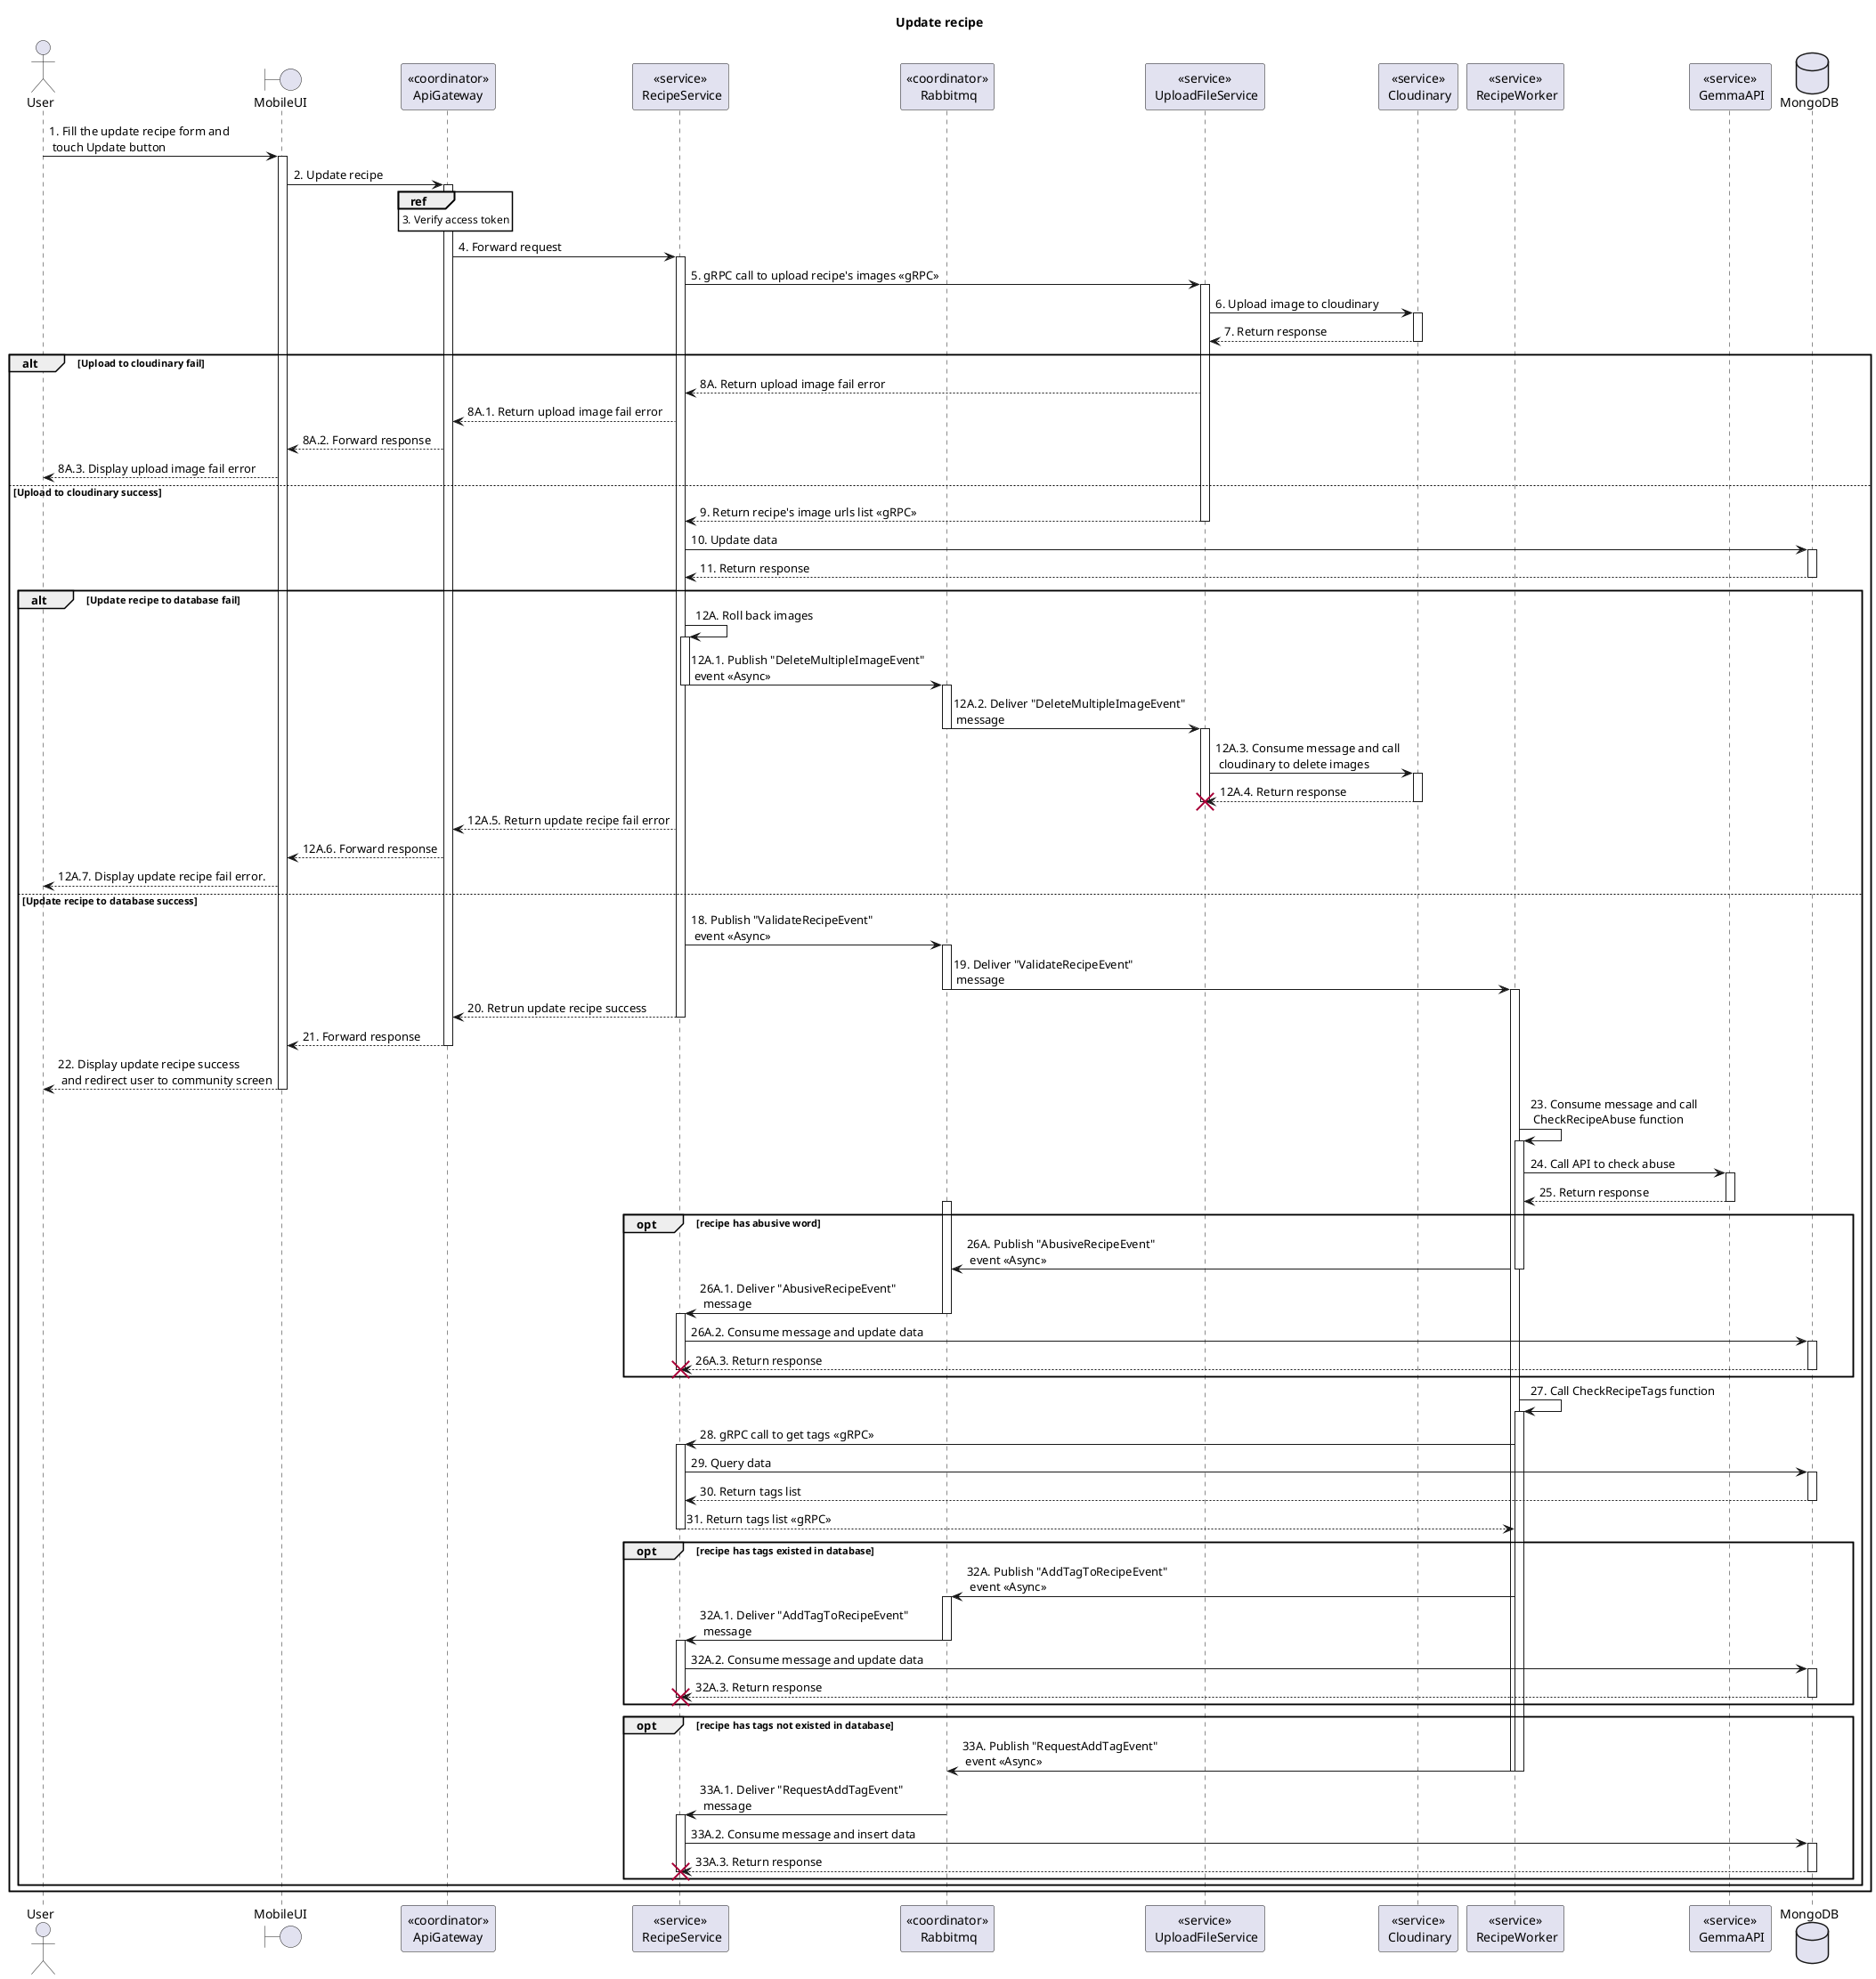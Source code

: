 @startuml Sequence
title "Update recipe"
' Style section
<style>
  sequenceDiagram {
    reference {
      BackGroundColor white
    }
}
</style>

actor User
boundary MobileUI 
participant "<<coordinator>>\nApiGateway" as ApiGateway
participant "<<service>>\n RecipeService" as RecipeService
participant "<<coordinator>>\n Rabbitmq" as Rabbitmq
participant "<<service>>\n UploadFileService" as UploadFileService
participant "<<service>>\n Cloudinary" as Cloudinary
participant "<<service>>\n RecipeWorker" as RecipeWorker
participant "<<service>>\n GemmaAPI" as GemmaAPI
database MongoDB

User -> MobileUI++: 1. Fill the update recipe form and \n touch Update button

MobileUI -> ApiGateway++: 2. Update recipe

ref over ApiGateway: 3. Verify access token

ApiGateway -> RecipeService++: 4. Forward request

RecipeService -> UploadFileService++: 5. gRPC call to upload recipe's images <<gRPC>>
UploadFileService -> Cloudinary++: 6. Upload image to cloudinary
UploadFileService <-- Cloudinary--: 7. Return response

alt Upload to cloudinary fail
    RecipeService <-- UploadFileService: 8A. Return upload image fail error
    ApiGateway <-- RecipeService: 8A.1. Return upload image fail error
    MobileUI <-- ApiGateway: 8A.2. Forward response
    User <-- MobileUI: 8A.3. Display upload image fail error
else Upload to cloudinary success 
    RecipeService <-- UploadFileService--: 9. Return recipe's image urls list <<gRPC>>
    RecipeService -> MongoDB++: 10. Update data
    RecipeService <-- MongoDB--: 11. Return response
    alt Update recipe to database fail
        RecipeService -> RecipeService: 12A. Roll back images
        activate RecipeService
        RecipeService -> Rabbitmq: 12A.1. Publish "DeleteMultipleImageEvent" \n event <<Async>>
        deactivate RecipeService
        activate Rabbitmq
        Rabbitmq -> UploadFileService: 12A.2. Deliver "DeleteMultipleImageEvent"\n message
        deactivate Rabbitmq
        activate UploadFileService
        UploadFileService -> Cloudinary++: 12A.3. Consume message and call \n cloudinary to delete images
        UploadFileService <-- Cloudinary--: 12A.4. Return response
        destroy UploadFileService
        deactivate UploadFileService
        ApiGateway <-- RecipeService: 12A.5. Return update recipe fail error
        MobileUI <-- ApiGateway: 12A.6. Forward response
        User <-- MobileUI: 12A.7. Display update recipe fail error.
    else Update recipe to database success
        RecipeService -> Rabbitmq++: 18. Publish "ValidateRecipeEvent" \n event <<Async>>
        Rabbitmq -> RecipeWorker: 19. Deliver "ValidateRecipeEvent"\n message
        deactivate Rabbitmq
        activate RecipeWorker
        ApiGateway <-- RecipeService--: 20. Retrun update recipe success
        MobileUI <-- ApiGateway--: 21. Forward response
        User <-- MobileUI--: 22. Display update recipe success\n and redirect user to community screen

        RecipeWorker -> RecipeWorker: 23. Consume message and call \n CheckRecipeAbuse function
        activate RecipeWorker
        RecipeWorker -> GemmaAPI++: 24. Call API to check abuse
        RecipeWorker <-- GemmaAPI--: 25. Return response

        opt recipe has abusive word
            activate Rabbitmq
            RecipeWorker -> Rabbitmq: 26A. Publish "AbusiveRecipeEvent" \n event <<Async>>
            deactivate RecipeWorker
            Rabbitmq -> RecipeService: 26A.1. Deliver "AbusiveRecipeEvent"\n message
            deactivate Rabbitmq
            activate RecipeService
            RecipeService -> MongoDB++: 26A.2. Consume message and update data
            RecipeService <-- MongoDB--: 26A.3. Return response
            destroy RecipeService
            deactivate RecipeService
        end opt

        RecipeWorker -> RecipeWorker++: 27. Call CheckRecipeTags function
        RecipeWorker -> RecipeService++: 28. gRPC call to get tags <<gRPC>>
        RecipeService -> MongoDB++: 29. Query data
        RecipeService <-- MongoDB--: 30. Return tags list
        RecipeWorker <-- RecipeService--: 31. Return tags list <<gRPC>>
        opt recipe has tags existed in database
            RecipeWorker -> Rabbitmq++: 32A. Publish "AddTagToRecipeEvent" \n event <<Async>>
            Rabbitmq -> RecipeService: 32A.1. Deliver "AddTagToRecipeEvent"\n message
            deactivate Rabbitmq
            activate RecipeService
            RecipeService -> MongoDB++: 32A.2. Consume message and update data
            RecipeService <-- MongoDB--: 32A.3. Return response
            destroy RecipeService
            deactivate RecipeService
        end opt

        opt recipe has tags not existed in database
            activate Rabbitmq
            RecipeWorker -> Rabbitmq: 33A. Publish "RequestAddTagEvent" \n event <<Async>>
            deactivate RecipeWorker
            deactivate RecipeWorker
            Rabbitmq -> RecipeService: 33A.1. Deliver "RequestAddTagEvent"\n message
            deactivate Rabbitmq
            activate RecipeService
            RecipeService -> MongoDB++: 33A.2. Consume message and insert data
            RecipeService <-- MongoDB--: 33A.3. Return response
            destroy RecipeService
            deactivate RecipeService
        end opt
    end alt
end alt

@enduml
